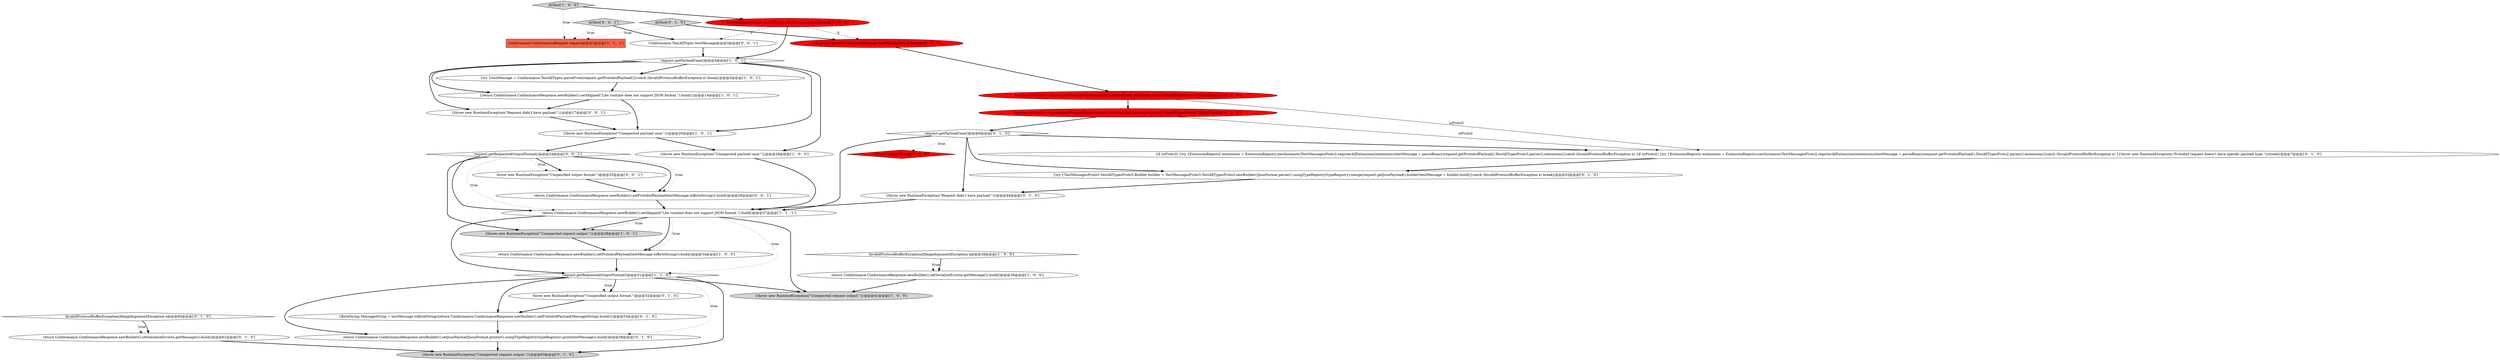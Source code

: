 digraph {
35 [style = filled, label = "{throw new RuntimeException(\"Request didn't have payload.\")}@@@17@@@['0', '0', '1']", fillcolor = white, shape = ellipse image = "AAA0AAABBB3BBB"];
7 [style = filled, label = "request.getPayloadCase()@@@4@@@['1', '0', '1']", fillcolor = white, shape = diamond image = "AAA0AAABBB1BBB"];
0 [style = filled, label = "InvalidProtocolBufferException|IllegalArgumentException e@@@38@@@['1', '0', '0']", fillcolor = white, shape = diamond image = "AAA0AAABBB1BBB"];
21 [style = filled, label = "{throw new RuntimeException(\"Unexpected request output.\")}@@@63@@@['0', '1', '0']", fillcolor = lightgray, shape = ellipse image = "AAA0AAABBB2BBB"];
27 [style = filled, label = "return Conformance.ConformanceResponse.newBuilder().setSerializeError(e.getMessage()).build()@@@61@@@['0', '1', '0']", fillcolor = white, shape = ellipse image = "AAA0AAABBB2BBB"];
28 [style = filled, label = "{ByteString MessageString = testMessage.toByteString()return Conformance.ConformanceResponse.newBuilder().setProtobufPayload(MessageString).build()}@@@53@@@['0', '1', '0']", fillcolor = white, shape = ellipse image = "AAA0AAABBB2BBB"];
23 [style = filled, label = "com.google.protobuf.AbstractMessage testMessage@@@3@@@['0', '1', '0']", fillcolor = red, shape = ellipse image = "AAA1AAABBB2BBB"];
19 [style = filled, label = "{throw new RuntimeException(\"Request didn't have payload.\")}@@@44@@@['0', '1', '0']", fillcolor = white, shape = ellipse image = "AAA0AAABBB2BBB"];
9 [style = filled, label = "return Conformance.ConformanceResponse.newBuilder().setProtobufPayload(testMessage.toByteString()).build()@@@34@@@['1', '0', '0']", fillcolor = white, shape = ellipse image = "AAA0AAABBB1BBB"];
32 [style = filled, label = "doTest['0', '0', '1']", fillcolor = lightgray, shape = diamond image = "AAA0AAABBB3BBB"];
4 [style = filled, label = "Conformance.ConformanceRequest request@@@2@@@['1', '1', '1']", fillcolor = tomato, shape = box image = "AAA0AAABBB1BBB"];
1 [style = filled, label = "return Conformance.ConformanceResponse.newBuilder().setSkipped(\"Lite runtime does not support JSON format.\").build()@@@27@@@['1', '1', '1']", fillcolor = white, shape = ellipse image = "AAA0AAABBB1BBB"];
12 [style = filled, label = "TestMessagesProto3.TestAllTypes testMessage@@@3@@@['1', '0', '0']", fillcolor = red, shape = ellipse image = "AAA1AAABBB1BBB"];
10 [style = filled, label = "{return Conformance.ConformanceResponse.newBuilder().setSkipped(\"Lite runtime does not support JSON format.\").build()}@@@14@@@['1', '0', '1']", fillcolor = white, shape = ellipse image = "AAA0AAABBB1BBB"];
31 [style = filled, label = "Conformance.TestAllTypes testMessage@@@3@@@['0', '0', '1']", fillcolor = white, shape = ellipse image = "AAA0AAABBB3BBB"];
24 [style = filled, label = "return Conformance.ConformanceResponse.newBuilder().setJsonPayload(JsonFormat.printer().usingTypeRegistry(typeRegistry).print(testMessage)).build()@@@58@@@['0', '1', '0']", fillcolor = white, shape = ellipse image = "AAA0AAABBB2BBB"];
13 [style = filled, label = "return Conformance.ConformanceResponse.newBuilder().setSerializeError(e.getMessage()).build()@@@39@@@['1', '0', '0']", fillcolor = white, shape = ellipse image = "AAA0AAABBB1BBB"];
15 [style = filled, label = "{try {TestMessagesProto3.TestAllTypesProto3.Builder builder = TestMessagesProto3.TestAllTypesProto3.newBuilder()JsonFormat.parser().usingTypeRegistry(typeRegistry).merge(request.getJsonPayload(),builder)testMessage = builder.build()}catch (InvalidProtocolBufferException e) break}@@@33@@@['0', '1', '0']", fillcolor = white, shape = ellipse image = "AAA0AAABBB2BBB"];
3 [style = filled, label = "request.getRequestedOutputFormat()@@@51@@@['1', '1', '0']", fillcolor = white, shape = diamond image = "AAA0AAABBB1BBB"];
8 [style = filled, label = "{throw new RuntimeException(\"Unexpected payload case.\")}@@@28@@@['1', '0', '0']", fillcolor = white, shape = ellipse image = "AAA0AAABBB1BBB"];
22 [style = filled, label = "throw new RuntimeException(\"Unspecified output format.\")@@@52@@@['0', '1', '0']", fillcolor = white, shape = ellipse image = "AAA0AAABBB2BBB"];
20 [style = filled, label = "boolean isProto3 = request.getMessageType().equals(\"protobuf_test_messages.proto3.TestAllTypesProto3\")@@@4@@@['0', '1', '0']", fillcolor = red, shape = ellipse image = "AAA1AAABBB2BBB"];
17 [style = filled, label = "isProto3@@@8@@@['0', '1', '0']", fillcolor = red, shape = diamond image = "AAA1AAABBB2BBB"];
26 [style = filled, label = "InvalidProtocolBufferException|IllegalArgumentException e@@@60@@@['0', '1', '0']", fillcolor = white, shape = diamond image = "AAA0AAABBB2BBB"];
18 [style = filled, label = "{if (isProto3) {try {ExtensionRegistry extensions = ExtensionRegistry.newInstance()TestMessagesProto3.registerAllExtensions(extensions)testMessage = parseBinary(request.getProtobufPayload(),TestAllTypesProto3.parser(),extensions)}catch (InvalidProtocolBufferException e) }if (isProto2) {try {ExtensionRegistry extensions = ExtensionRegistry.newInstance()TestMessagesProto2.registerAllExtensions(extensions)testMessage = parseBinary(request.getProtobufPayload(),TestAllTypesProto2.parser(),extensions)}catch (InvalidProtocolBufferException e) }{throw new RuntimeException(\"Protobuf request doesn't have specific payload type.\")}break}@@@7@@@['0', '1', '0']", fillcolor = white, shape = ellipse image = "AAA0AAABBB2BBB"];
2 [style = filled, label = "{throw new RuntimeException(\"Unexpected request output.\")}@@@28@@@['1', '0', '1']", fillcolor = lightgray, shape = ellipse image = "AAA0AAABBB1BBB"];
14 [style = filled, label = "doTest['1', '0', '0']", fillcolor = lightgray, shape = diamond image = "AAA0AAABBB1BBB"];
5 [style = filled, label = "{try {testMessage = Conformance.TestAllTypes.parseFrom(request.getProtobufPayload())}catch (InvalidProtocolBufferException e) break}@@@5@@@['1', '0', '1']", fillcolor = white, shape = ellipse image = "AAA0AAABBB1BBB"];
34 [style = filled, label = "request.getRequestedOutputFormat()@@@24@@@['0', '0', '1']", fillcolor = white, shape = diamond image = "AAA0AAABBB3BBB"];
16 [style = filled, label = "boolean isProto2 = request.getMessageType().equals(\"protobuf_test_messages.proto2.TestAllTypesProto2\")@@@5@@@['0', '1', '0']", fillcolor = red, shape = ellipse image = "AAA1AAABBB2BBB"];
30 [style = filled, label = "throw new RuntimeException(\"Unspecified output format.\")@@@25@@@['0', '0', '1']", fillcolor = white, shape = ellipse image = "AAA0AAABBB3BBB"];
6 [style = filled, label = "{throw new RuntimeException(\"Unexpected payload case.\")}@@@20@@@['1', '0', '1']", fillcolor = white, shape = ellipse image = "AAA0AAABBB1BBB"];
25 [style = filled, label = "request.getPayloadCase()@@@6@@@['0', '1', '0']", fillcolor = white, shape = diamond image = "AAA0AAABBB2BBB"];
29 [style = filled, label = "doTest['0', '1', '0']", fillcolor = lightgray, shape = diamond image = "AAA0AAABBB2BBB"];
33 [style = filled, label = "return Conformance.ConformanceResponse.newBuilder().setProtobufPayload(testMessage.toByteString()).build()@@@26@@@['0', '0', '1']", fillcolor = white, shape = ellipse image = "AAA0AAABBB3BBB"];
11 [style = filled, label = "{throw new RuntimeException(\"Unexpected request output.\")}@@@41@@@['1', '0', '0']", fillcolor = lightgray, shape = ellipse image = "AAA0AAABBB1BBB"];
5->10 [style = bold, label=""];
29->4 [style = dotted, label="true"];
23->20 [style = bold, label=""];
25->1 [style = bold, label=""];
12->23 [style = dashed, label="0"];
0->13 [style = dotted, label="true"];
0->13 [style = bold, label=""];
6->34 [style = bold, label=""];
30->33 [style = bold, label=""];
3->24 [style = bold, label=""];
35->6 [style = bold, label=""];
7->10 [style = bold, label=""];
32->4 [style = dotted, label="true"];
34->1 [style = bold, label=""];
26->27 [style = dotted, label="true"];
34->33 [style = bold, label=""];
18->15 [style = bold, label=""];
25->18 [style = bold, label=""];
1->3 [style = bold, label=""];
3->11 [style = bold, label=""];
7->35 [style = bold, label=""];
10->35 [style = bold, label=""];
12->31 [style = dashed, label="0"];
16->25 [style = bold, label=""];
22->28 [style = bold, label=""];
33->1 [style = bold, label=""];
34->1 [style = dotted, label="true"];
2->9 [style = bold, label=""];
29->23 [style = bold, label=""];
20->18 [style = solid, label="isProto3"];
15->19 [style = bold, label=""];
7->8 [style = bold, label=""];
3->22 [style = bold, label=""];
16->18 [style = solid, label="isProto2"];
13->11 [style = bold, label=""];
10->6 [style = bold, label=""];
31->7 [style = bold, label=""];
12->7 [style = bold, label=""];
34->30 [style = bold, label=""];
1->9 [style = bold, label=""];
1->11 [style = bold, label=""];
3->24 [style = dotted, label="true"];
1->3 [style = dotted, label="true"];
8->1 [style = bold, label=""];
19->1 [style = bold, label=""];
3->28 [style = bold, label=""];
7->5 [style = bold, label=""];
26->27 [style = bold, label=""];
20->16 [style = bold, label=""];
34->2 [style = bold, label=""];
24->21 [style = bold, label=""];
25->17 [style = dotted, label="true"];
1->9 [style = dotted, label="true"];
14->12 [style = bold, label=""];
6->8 [style = bold, label=""];
7->6 [style = bold, label=""];
25->19 [style = bold, label=""];
3->22 [style = dotted, label="true"];
34->33 [style = dotted, label="true"];
25->15 [style = bold, label=""];
28->24 [style = bold, label=""];
9->3 [style = bold, label=""];
3->21 [style = bold, label=""];
1->2 [style = bold, label=""];
1->2 [style = dotted, label="true"];
14->4 [style = dotted, label="true"];
34->30 [style = dotted, label="true"];
27->21 [style = bold, label=""];
32->31 [style = bold, label=""];
}
